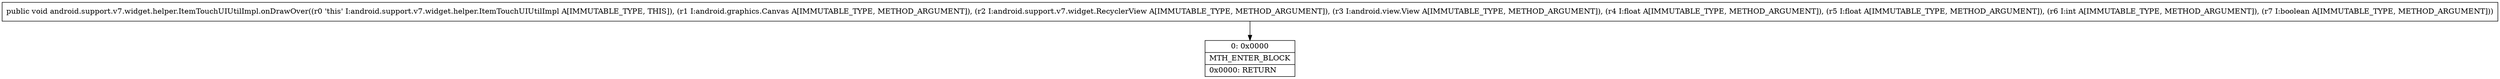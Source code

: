 digraph "CFG forandroid.support.v7.widget.helper.ItemTouchUIUtilImpl.onDrawOver(Landroid\/graphics\/Canvas;Landroid\/support\/v7\/widget\/RecyclerView;Landroid\/view\/View;FFIZ)V" {
Node_0 [shape=record,label="{0\:\ 0x0000|MTH_ENTER_BLOCK\l|0x0000: RETURN   \l}"];
MethodNode[shape=record,label="{public void android.support.v7.widget.helper.ItemTouchUIUtilImpl.onDrawOver((r0 'this' I:android.support.v7.widget.helper.ItemTouchUIUtilImpl A[IMMUTABLE_TYPE, THIS]), (r1 I:android.graphics.Canvas A[IMMUTABLE_TYPE, METHOD_ARGUMENT]), (r2 I:android.support.v7.widget.RecyclerView A[IMMUTABLE_TYPE, METHOD_ARGUMENT]), (r3 I:android.view.View A[IMMUTABLE_TYPE, METHOD_ARGUMENT]), (r4 I:float A[IMMUTABLE_TYPE, METHOD_ARGUMENT]), (r5 I:float A[IMMUTABLE_TYPE, METHOD_ARGUMENT]), (r6 I:int A[IMMUTABLE_TYPE, METHOD_ARGUMENT]), (r7 I:boolean A[IMMUTABLE_TYPE, METHOD_ARGUMENT])) }"];
MethodNode -> Node_0;
}


